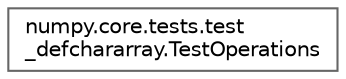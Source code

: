 digraph "Graphical Class Hierarchy"
{
 // LATEX_PDF_SIZE
  bgcolor="transparent";
  edge [fontname=Helvetica,fontsize=10,labelfontname=Helvetica,labelfontsize=10];
  node [fontname=Helvetica,fontsize=10,shape=box,height=0.2,width=0.4];
  rankdir="LR";
  Node0 [id="Node000000",label="numpy.core.tests.test\l_defchararray.TestOperations",height=0.2,width=0.4,color="grey40", fillcolor="white", style="filled",URL="$dd/d8d/classnumpy_1_1core_1_1tests_1_1test__defchararray_1_1TestOperations.html",tooltip=" "];
}
